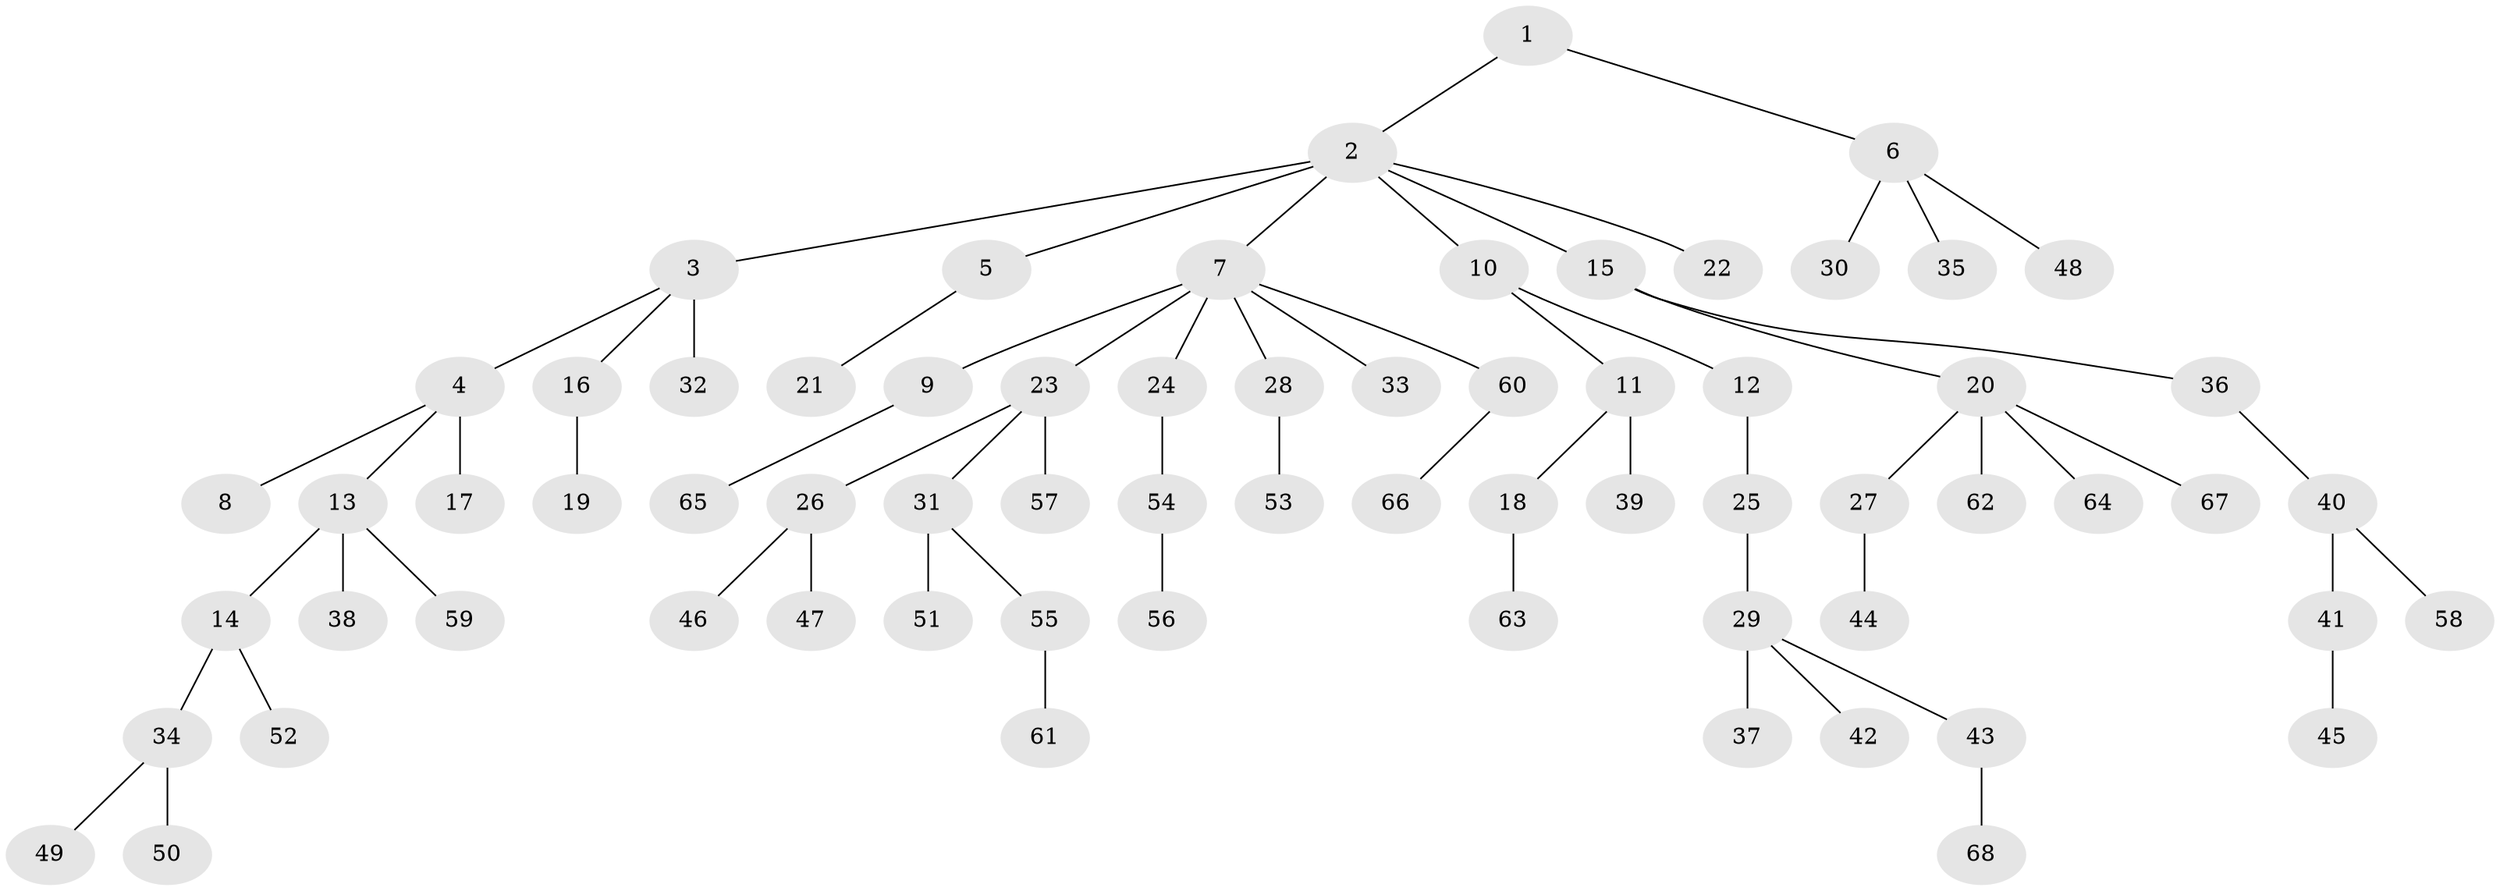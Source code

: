 // original degree distribution, {3: 0.1417910447761194, 9: 0.014925373134328358, 4: 0.03731343283582089, 5: 0.029850746268656716, 2: 0.26865671641791045, 1: 0.4925373134328358, 6: 0.007462686567164179, 7: 0.007462686567164179}
// Generated by graph-tools (version 1.1) at 2025/36/03/09/25 02:36:56]
// undirected, 68 vertices, 67 edges
graph export_dot {
graph [start="1"]
  node [color=gray90,style=filled];
  1;
  2;
  3;
  4;
  5;
  6;
  7;
  8;
  9;
  10;
  11;
  12;
  13;
  14;
  15;
  16;
  17;
  18;
  19;
  20;
  21;
  22;
  23;
  24;
  25;
  26;
  27;
  28;
  29;
  30;
  31;
  32;
  33;
  34;
  35;
  36;
  37;
  38;
  39;
  40;
  41;
  42;
  43;
  44;
  45;
  46;
  47;
  48;
  49;
  50;
  51;
  52;
  53;
  54;
  55;
  56;
  57;
  58;
  59;
  60;
  61;
  62;
  63;
  64;
  65;
  66;
  67;
  68;
  1 -- 2 [weight=1.0];
  1 -- 6 [weight=1.0];
  2 -- 3 [weight=2.0];
  2 -- 5 [weight=1.0];
  2 -- 7 [weight=1.0];
  2 -- 10 [weight=1.0];
  2 -- 15 [weight=1.0];
  2 -- 22 [weight=1.0];
  3 -- 4 [weight=1.0];
  3 -- 16 [weight=1.0];
  3 -- 32 [weight=1.0];
  4 -- 8 [weight=1.0];
  4 -- 13 [weight=1.0];
  4 -- 17 [weight=2.0];
  5 -- 21 [weight=1.0];
  6 -- 30 [weight=1.0];
  6 -- 35 [weight=1.0];
  6 -- 48 [weight=1.0];
  7 -- 9 [weight=2.0];
  7 -- 23 [weight=1.0];
  7 -- 24 [weight=1.0];
  7 -- 28 [weight=1.0];
  7 -- 33 [weight=1.0];
  7 -- 60 [weight=1.0];
  9 -- 65 [weight=1.0];
  10 -- 11 [weight=1.0];
  10 -- 12 [weight=1.0];
  11 -- 18 [weight=1.0];
  11 -- 39 [weight=1.0];
  12 -- 25 [weight=1.0];
  13 -- 14 [weight=1.0];
  13 -- 38 [weight=3.0];
  13 -- 59 [weight=1.0];
  14 -- 34 [weight=1.0];
  14 -- 52 [weight=1.0];
  15 -- 20 [weight=1.0];
  15 -- 36 [weight=1.0];
  16 -- 19 [weight=2.0];
  18 -- 63 [weight=1.0];
  20 -- 27 [weight=1.0];
  20 -- 62 [weight=1.0];
  20 -- 64 [weight=1.0];
  20 -- 67 [weight=1.0];
  23 -- 26 [weight=1.0];
  23 -- 31 [weight=1.0];
  23 -- 57 [weight=2.0];
  24 -- 54 [weight=1.0];
  25 -- 29 [weight=1.0];
  26 -- 46 [weight=1.0];
  26 -- 47 [weight=2.0];
  27 -- 44 [weight=2.0];
  28 -- 53 [weight=1.0];
  29 -- 37 [weight=3.0];
  29 -- 42 [weight=1.0];
  29 -- 43 [weight=1.0];
  31 -- 51 [weight=2.0];
  31 -- 55 [weight=1.0];
  34 -- 49 [weight=1.0];
  34 -- 50 [weight=2.0];
  36 -- 40 [weight=1.0];
  40 -- 41 [weight=2.0];
  40 -- 58 [weight=1.0];
  41 -- 45 [weight=1.0];
  43 -- 68 [weight=1.0];
  54 -- 56 [weight=1.0];
  55 -- 61 [weight=1.0];
  60 -- 66 [weight=1.0];
}
